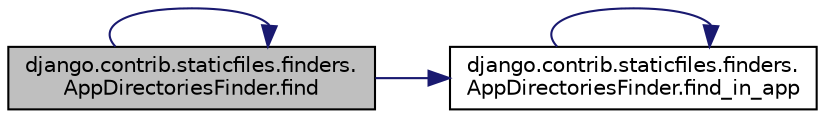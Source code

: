 digraph "django.contrib.staticfiles.finders.AppDirectoriesFinder.find"
{
 // LATEX_PDF_SIZE
  edge [fontname="Helvetica",fontsize="10",labelfontname="Helvetica",labelfontsize="10"];
  node [fontname="Helvetica",fontsize="10",shape=record];
  rankdir="LR";
  Node1 [label="django.contrib.staticfiles.finders.\lAppDirectoriesFinder.find",height=0.2,width=0.4,color="black", fillcolor="grey75", style="filled", fontcolor="black",tooltip=" "];
  Node1 -> Node1 [color="midnightblue",fontsize="10",style="solid",fontname="Helvetica"];
  Node1 -> Node2 [color="midnightblue",fontsize="10",style="solid",fontname="Helvetica"];
  Node2 [label="django.contrib.staticfiles.finders.\lAppDirectoriesFinder.find_in_app",height=0.2,width=0.4,color="black", fillcolor="white", style="filled",URL="$dc/d06/classdjango_1_1contrib_1_1staticfiles_1_1finders_1_1_app_directories_finder.html#a6d82a3c078d83bce2f412e3565c7e1fd",tooltip=" "];
  Node2 -> Node2 [color="midnightblue",fontsize="10",style="solid",fontname="Helvetica"];
}
